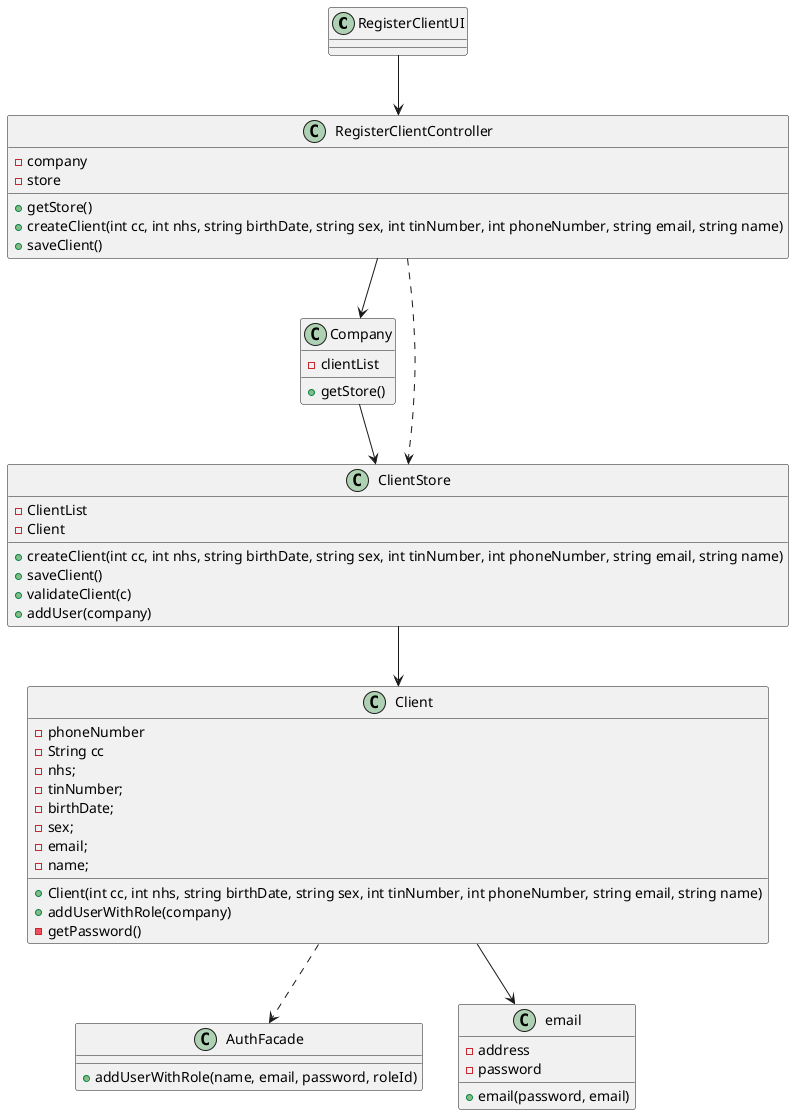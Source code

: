 @startuml

class RegisterClientUI{
}

class RegisterClientController{
    - company
    - store
    + getStore()
    + createClient(int cc, int nhs, string birthDate, string sex, int tinNumber, int phoneNumber, string email, string name)
    + saveClient()
}

class AuthFacade{
    + addUserWithRole(name, email, password, roleId)
}


class Company{
    - clientList
    + getStore()
}

class Client{
    -phoneNumber
    -String cc
    -nhs;
    -tinNumber;
    -birthDate;
    -sex;
    -email;
    -name;
    + Client(int cc, int nhs, string birthDate, string sex, int tinNumber, int phoneNumber, string email, string name)
    + addUserWithRole(company)
    - getPassword()

}

class ClientStore{
    - ClientList
    - Client
    + createClient(int cc, int nhs, string birthDate, string sex, int tinNumber, int phoneNumber, string email, string name)
    + saveClient()
    + validateClient(c)
    + addUser(company)
}

class email{
    -address
    -password
    +email(password, email)
}

Client --> email
RegisterClientUI --> RegisterClientController
RegisterClientController --> Company
RegisterClientController ..> ClientStore
Company --> ClientStore

ClientStore --> Client
Client ..> AuthFacade
@enduml